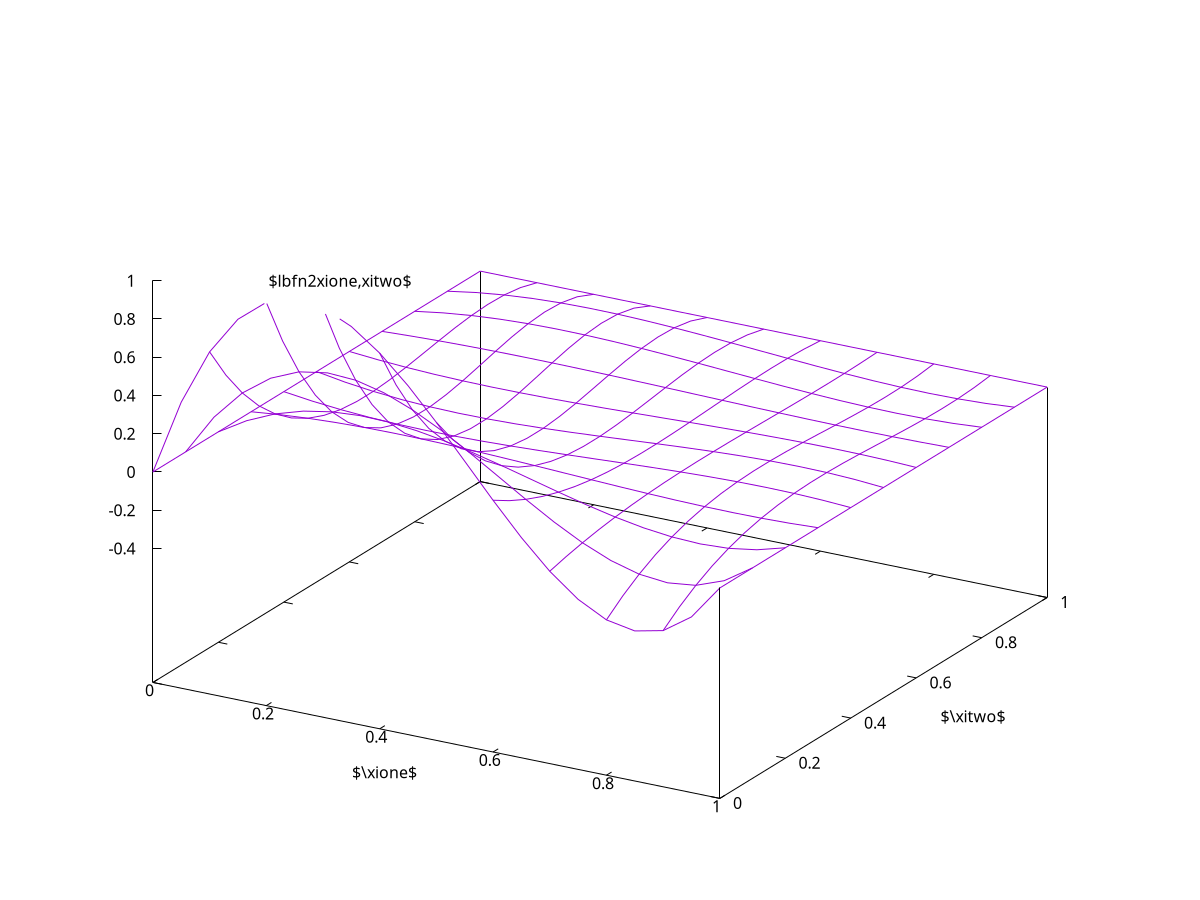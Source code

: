 #set title "Bicubic Lagrange basis functions"
set nokey
set samples 21
set isosample 11
set xlabel "$\\xione$"
set ylabel "$\\xitwo$"
set label 2  "$\\lbfn{2}{\\xione,\\xitwo}$"  at 0.33, 0.00, 1.20 centre
#set xtics  0.00,0.25,1
#set ytics -0.25,0.25,1
psi2(x,y)=  (9.0/4.0)*x*(3.0*x-2.0)*(x-1.0)*(3.0*y-1.0)*(3.0*y-2.0)*(1.0-y)
set xrange [0:1]
set yrange [0:1]
set zrange [-0.4:1]
splot psi2(x,y)

 
